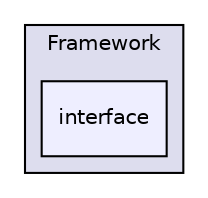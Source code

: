 digraph "Framework/interface" {
  compound=true
  node [ fontsize="10", fontname="Helvetica"];
  edge [ labelfontsize="10", labelfontname="Helvetica"];
  subgraph clusterdir_bcbb2cf9a3d3d83e5515c82071a07177 {
    graph [ bgcolor="#ddddee", pencolor="black", label="Framework" fontname="Helvetica", fontsize="10", URL="dir_bcbb2cf9a3d3d83e5515c82071a07177.html"]
  dir_8ce3b92dc7c3ab140f8899857f44bfe9 [shape=box, label="interface", style="filled", fillcolor="#eeeeff", pencolor="black", URL="dir_8ce3b92dc7c3ab140f8899857f44bfe9.html"];
  }
}
